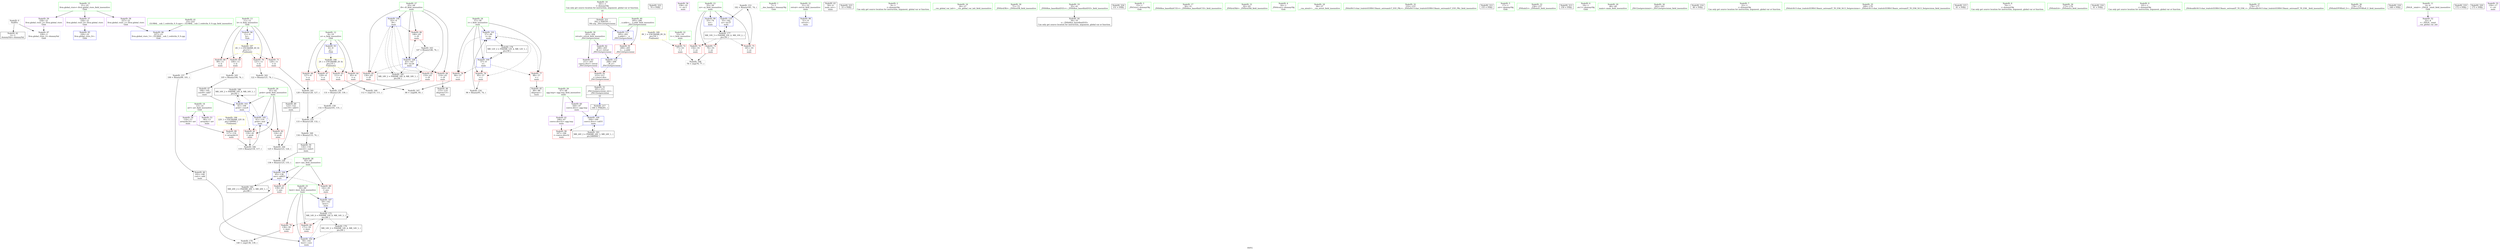 digraph "SVFG" {
	label="SVFG";

	Node0x5635bbb99bc0 [shape=record,color=grey,label="{NodeID: 0\nNullPtr}"];
	Node0x5635bbb99bc0 -> Node0x5635bbbb1070[style=solid];
	Node0x5635bbb99bc0 -> Node0x5635bbbb16e0[style=solid];
	Node0x5635bbbc26f0 [shape=record,color=black,label="{NodeID: 180\nMR_16V_2 = PHI(MR_16V_4, MR_16V_1, )\npts\{62 \}\n}"];
	Node0x5635bbbc26f0 -> Node0x5635bbbb1bf0[style=dashed];
	Node0x5635bbbb16e0 [shape=record,color=blue, style = dotted,label="{NodeID: 97\n228\<--3\nllvm.global_ctors_2\<--dummyVal\nGlob }"];
	Node0x5635bbbaf6c0 [shape=record,color=green,label="{NodeID: 14\n13\<--14\narr\<--arr_field_insensitive\nGlob }"];
	Node0x5635bbbaf6c0 -> Node0x5635bbbb29e0[style=solid];
	Node0x5635bbbaf6c0 -> Node0x5635bbbb2ab0[style=solid];
	Node0x5635bbbb62b0 [shape=record,color=blue,label="{NodeID: 111\n205\<--202\n__n.addr\<--__n\n_ZSt12setprecisioni\n}"];
	Node0x5635bbbb62b0 -> Node0x5635bbbb4950[style=dashed];
	Node0x5635bbbb0330 [shape=record,color=green,label="{NodeID: 28\n65\<--66\nans\<--ans_field_insensitive\nmain\n}"];
	Node0x5635bbbb0330 -> Node0x5635bbbb4610[style=solid];
	Node0x5635bbbb0330 -> Node0x5635bbbb46e0[style=solid];
	Node0x5635bbbb0330 -> Node0x5635bbbb5ea0[style=solid];
	Node0x5635bbbb1070 [shape=record,color=black,label="{NodeID: 42\n2\<--3\ndummyVal\<--dummyVal\n}"];
	Node0x5635bbbcf960 [shape=record,color=black,label="{NodeID: 222\n70 = PHI()\n}"];
	Node0x5635bbbb2c50 [shape=record,color=purple,label="{NodeID: 56\n158\<--19\n\<--.str.1\nmain\n}"];
	Node0x5635bbbb8e70 [shape=record,color=grey,label="{NodeID: 153\n182 = Binary(181, 74, )\n}"];
	Node0x5635bbbb8e70 -> Node0x5635bbbb61e0[style=solid];
	Node0x5635bbbb3840 [shape=record,color=red,label="{NodeID: 70\n121\<--11\n\<--b\nmain\n}"];
	Node0x5635bbbb3840 -> Node0x5635bbbb9bb0[style=solid];
	Node0x5635bbbba330 [shape=record,color=grey,label="{NodeID: 167\n86 = cmp(84, 85, )\n}"];
	Node0x5635bbbb43a0 [shape=record,color=red,label="{NodeID: 84\n114\<--63\n\<--i9\nmain\n}"];
	Node0x5635bbbb43a0 -> Node0x5635bbbb25d0[style=solid];
	Node0x5635bbb9b160 [shape=record,color=green,label="{NodeID: 1\n7\<--1\n__dso_handle\<--dummyObj\nGlob }"];
	Node0x5635bbbc2bf0 [shape=record,color=black,label="{NodeID: 181\nMR_18V_2 = PHI(MR_18V_4, MR_18V_1, )\npts\{64 \}\n}"];
	Node0x5635bbbc2bf0 -> Node0x5635bbbb1cc0[style=dashed];
	Node0x5635bbbb17e0 [shape=record,color=blue,label="{NodeID: 98\n51\<--9\nretval\<--\nmain\n}"];
	Node0x5635bbbaf780 [shape=record,color=green,label="{NodeID: 15\n21\<--25\nllvm.global_ctors\<--llvm.global_ctors_field_insensitive\nGlob }"];
	Node0x5635bbbaf780 -> Node0x5635bbbb2d20[style=solid];
	Node0x5635bbbaf780 -> Node0x5635bbbb2e20[style=solid];
	Node0x5635bbbaf780 -> Node0x5635bbbb2f20[style=solid];
	Node0x5635bbbb6380 [shape=record,color=blue,label="{NodeID: 112\n208\<--209\n_M_n\<--\n_ZSt12setprecisioni\n}"];
	Node0x5635bbbb6380 -> Node0x5635bbbb4a20[style=dashed];
	Node0x5635bbbb0400 [shape=record,color=green,label="{NodeID: 29\n67\<--68\nagg.tmp\<--agg.tmp_field_insensitive\nmain\n}"];
	Node0x5635bbbb0400 -> Node0x5635bbbb3020[style=solid];
	Node0x5635bbbb0400 -> Node0x5635bbbb30f0[style=solid];
	Node0x5635bbbb1170 [shape=record,color=black,label="{NodeID: 43\n50\<--9\nmain_ret\<--\nmain\n}"];
	Node0x5635bbbcfa60 [shape=record,color=black,label="{NodeID: 223\n33 = PHI()\n}"];
	Node0x5635bbbb2d20 [shape=record,color=purple,label="{NodeID: 57\n226\<--21\nllvm.global_ctors_0\<--llvm.global_ctors\nGlob }"];
	Node0x5635bbbb2d20 -> Node0x5635bbbb4cf0[style=solid];
	Node0x5635bbbb8fb0 [shape=record,color=grey,label="{NodeID: 154\n96 = Binary(95, 74, )\n}"];
	Node0x5635bbbb8fb0 -> Node0x5635bbbb1a50[style=solid];
	Node0x5635bbbb3910 [shape=record,color=red,label="{NodeID: 71\n126\<--11\n\<--b\nmain\n}"];
	Node0x5635bbbb3910 -> Node0x5635bbbb9a30[style=solid];
	Node0x5635bbbba4b0 [shape=record,color=grey,label="{NodeID: 168\n78 = cmp(76, 77, )\n}"];
	Node0x5635bbbb4470 [shape=record,color=red,label="{NodeID: 85\n130\<--63\n\<--i9\nmain\n}"];
	Node0x5635bbbb4470 -> Node0x5635bbbb9730[style=solid];
	Node0x5635bbb9b1f0 [shape=record,color=green,label="{NodeID: 2\n9\<--1\n\<--dummyObj\nCan only get source location for instruction, argument, global var or function.}"];
	Node0x5635bbbc30f0 [shape=record,color=black,label="{NodeID: 182\nMR_20V_2 = PHI(MR_20V_3, MR_20V_1, )\npts\{66 \}\n}"];
	Node0x5635bbbc30f0 -> Node0x5635bbbb5ea0[style=dashed];
	Node0x5635bbbc30f0 -> Node0x5635bbbc30f0[style=dashed];
	Node0x5635bbbb18b0 [shape=record,color=blue,label="{NodeID: 99\n55\<--74\nzz\<--\nmain\n}"];
	Node0x5635bbbb18b0 -> Node0x5635bbbc17f0[style=dashed];
	Node0x5635bbbaf880 [shape=record,color=green,label="{NodeID: 16\n26\<--27\n__cxx_global_var_init\<--__cxx_global_var_init_field_insensitive\n}"];
	Node0x5635bbbb5140 [shape=record,color=yellow,style=double,label="{NodeID: 196\n22V_1 = ENCHI(MR_22V_0)\npts\{140000 \}\nFun[main]}"];
	Node0x5635bbbb5140 -> Node0x5635bbbb47b0[style=dashed];
	Node0x5635bbbb04d0 [shape=record,color=green,label="{NodeID: 30\n71\<--72\n_ZNSirsERi\<--_ZNSirsERi_field_insensitive\n}"];
	Node0x5635bbbb1240 [shape=record,color=black,label="{NodeID: 44\n34\<--35\n\<--_ZNSt8ios_base4InitD1Ev\nCan only get source location for instruction, argument, global var or function.}"];
	Node0x5635bbbcfb60 [shape=record,color=black,label="{NodeID: 224\n151 = PHI()\n}"];
	Node0x5635bbbb2e20 [shape=record,color=purple,label="{NodeID: 58\n227\<--21\nllvm.global_ctors_1\<--llvm.global_ctors\nGlob }"];
	Node0x5635bbbb2e20 -> Node0x5635bbbb15e0[style=solid];
	Node0x5635bbbb9130 [shape=record,color=grey,label="{NodeID: 155\n133 = Binary(128, 132, )\n}"];
	Node0x5635bbbb9130 -> Node0x5635bbbb98b0[style=solid];
	Node0x5635bbbb39e0 [shape=record,color=red,label="{NodeID: 72\n77\<--53\n\<--t\nmain\n}"];
	Node0x5635bbbb39e0 -> Node0x5635bbbba4b0[style=solid];
	Node0x5635bbbba630 [shape=record,color=grey,label="{NodeID: 169\n112 = cmp(110, 111, )\n}"];
	Node0x5635bbbb4540 [shape=record,color=red,label="{NodeID: 86\n146\<--63\n\<--i9\nmain\n}"];
	Node0x5635bbbb4540 -> Node0x5635bbbb9d30[style=solid];
	Node0x5635bbb9a5d0 [shape=record,color=green,label="{NodeID: 3\n15\<--1\n_ZSt3cin\<--dummyObj\nGlob }"];
	Node0x5635bbbc35f0 [shape=record,color=black,label="{NodeID: 183\nMR_24V_2 = PHI(MR_24V_3, MR_24V_1, )\npts\{680000 \}\n}"];
	Node0x5635bbbc35f0 -> Node0x5635bbbb6110[style=dashed];
	Node0x5635bbbb1980 [shape=record,color=blue,label="{NodeID: 100\n57\<--9\ni\<--\nmain\n}"];
	Node0x5635bbbb1980 -> Node0x5635bbbb3d20[style=dashed];
	Node0x5635bbbb1980 -> Node0x5635bbbb3df0[style=dashed];
	Node0x5635bbbb1980 -> Node0x5635bbbb3ec0[style=dashed];
	Node0x5635bbbb1980 -> Node0x5635bbbb1a50[style=dashed];
	Node0x5635bbbb1980 -> Node0x5635bbbc1cf0[style=dashed];
	Node0x5635bbbaf980 [shape=record,color=green,label="{NodeID: 17\n30\<--31\n_ZNSt8ios_base4InitC1Ev\<--_ZNSt8ios_base4InitC1Ev_field_insensitive\n}"];
	Node0x5635bbbb05d0 [shape=record,color=green,label="{NodeID: 31\n92\<--93\n_ZNSirsERd\<--_ZNSirsERd_field_insensitive\n}"];
	Node0x5635bbbb1340 [shape=record,color=black,label="{NodeID: 45\n89\<--88\nidxprom\<--\nmain\n}"];
	Node0x5635bbbb2f20 [shape=record,color=purple,label="{NodeID: 59\n228\<--21\nllvm.global_ctors_2\<--llvm.global_ctors\nGlob }"];
	Node0x5635bbbb2f20 -> Node0x5635bbbb16e0[style=solid];
	Node0x5635bbbb92b0 [shape=record,color=grey,label="{NodeID: 156\n136 = Binary(125, 135, )\n}"];
	Node0x5635bbbb92b0 -> Node0x5635bbbb5ea0[style=solid];
	Node0x5635bbbb3ab0 [shape=record,color=red,label="{NodeID: 73\n76\<--55\n\<--zz\nmain\n}"];
	Node0x5635bbbb3ab0 -> Node0x5635bbbba4b0[style=solid];
	Node0x5635bbbba7b0 [shape=record,color=grey,label="{NodeID: 170\n140 = cmp(138, 139, )\n}"];
	Node0x5635bbbb4610 [shape=record,color=red,label="{NodeID: 87\n139\<--65\n\<--ans\nmain\n}"];
	Node0x5635bbbb4610 -> Node0x5635bbbba7b0[style=solid];
	Node0x5635bbb9a660 [shape=record,color=green,label="{NodeID: 4\n16\<--1\n_ZSt4cout\<--dummyObj\nGlob }"];
	Node0x5635bbbb1a50 [shape=record,color=blue,label="{NodeID: 101\n57\<--96\ni\<--inc\nmain\n}"];
	Node0x5635bbbb1a50 -> Node0x5635bbbb3d20[style=dashed];
	Node0x5635bbbb1a50 -> Node0x5635bbbb3df0[style=dashed];
	Node0x5635bbbb1a50 -> Node0x5635bbbb3ec0[style=dashed];
	Node0x5635bbbb1a50 -> Node0x5635bbbb1a50[style=dashed];
	Node0x5635bbbb1a50 -> Node0x5635bbbc1cf0[style=dashed];
	Node0x5635bbbafa80 [shape=record,color=green,label="{NodeID: 18\n36\<--37\n__cxa_atexit\<--__cxa_atexit_field_insensitive\n}"];
	Node0x5635bbbb06d0 [shape=record,color=green,label="{NodeID: 32\n152\<--153\n_ZStlsISt11char_traitsIcEERSt13basic_ostreamIcT_ES5_PKc\<--_ZStlsISt11char_traitsIcEERSt13basic_ostreamIcT_ES5_PKc_field_insensitive\n}"];
	Node0x5635bbbcec70 [shape=record,color=black,label="{NodeID: 212\n155 = PHI()\n}"];
	Node0x5635bbbb1410 [shape=record,color=black,label="{NodeID: 46\n102\<--100\nconv\<--add\nmain\n}"];
	Node0x5635bbbb1410 -> Node0x5635bbbb1b20[style=solid];
	Node0x5635bbbb3020 [shape=record,color=purple,label="{NodeID: 60\n164\<--67\ncoerce.dive\<--agg.tmp\nmain\n}"];
	Node0x5635bbbb3020 -> Node0x5635bbbb6110[style=solid];
	Node0x5635bbbb9430 [shape=record,color=grey,label="{NodeID: 157\n100 = Binary(99, 101, )\n}"];
	Node0x5635bbbb9430 -> Node0x5635bbbb1410[style=solid];
	Node0x5635bbbb3b80 [shape=record,color=red,label="{NodeID: 74\n154\<--55\n\<--zz\nmain\n}"];
	Node0x5635bbbb46e0 [shape=record,color=red,label="{NodeID: 88\n142\<--65\n\<--ans\nmain\n}"];
	Node0x5635bbbb46e0 -> Node0x5635bbbb5f70[style=solid];
	Node0x5635bbb9a6f0 [shape=record,color=green,label="{NodeID: 5\n17\<--1\n.str\<--dummyObj\nGlob }"];
	Node0x5635bbbb1b20 [shape=record,color=blue,label="{NodeID: 102\n59\<--102\nbest\<--conv\nmain\n}"];
	Node0x5635bbbb1b20 -> Node0x5635bbbbfef0[style=dashed];
	Node0x5635bbbafb80 [shape=record,color=green,label="{NodeID: 19\n35\<--41\n_ZNSt8ios_base4InitD1Ev\<--_ZNSt8ios_base4InitD1Ev_field_insensitive\n}"];
	Node0x5635bbbafb80 -> Node0x5635bbbb1240[style=solid];
	Node0x5635bbbb07d0 [shape=record,color=green,label="{NodeID: 33\n156\<--157\n_ZNSolsEi\<--_ZNSolsEi_field_insensitive\n}"];
	Node0x5635bb993ea0 [shape=record,color=black,label="{NodeID: 213\n159 = PHI()\n}"];
	Node0x5635bbbb14e0 [shape=record,color=black,label="{NodeID: 47\n106\<--105\nconv8\<--add7\nmain\n}"];
	Node0x5635bbbb14e0 -> Node0x5635bbbb1bf0[style=solid];
	Node0x5635bbbb30f0 [shape=record,color=purple,label="{NodeID: 61\n166\<--67\ncoerce.dive32\<--agg.tmp\nmain\n}"];
	Node0x5635bbbb30f0 -> Node0x5635bbbb4880[style=solid];
	Node0x5635bbbb95b0 [shape=record,color=grey,label="{NodeID: 158\n132 = Binary(101, 131, )\n}"];
	Node0x5635bbbb95b0 -> Node0x5635bbbb9130[style=solid];
	Node0x5635bbbb3c50 [shape=record,color=red,label="{NodeID: 75\n181\<--55\n\<--zz\nmain\n}"];
	Node0x5635bbbb3c50 -> Node0x5635bbbb8e70[style=solid];
	Node0x5635bbbbfef0 [shape=record,color=black,label="{NodeID: 172\nMR_14V_4 = PHI(MR_14V_6, MR_14V_3, )\npts\{60 \}\n}"];
	Node0x5635bbbbfef0 -> Node0x5635bbbb3f90[style=dashed];
	Node0x5635bbbbfef0 -> Node0x5635bbbb4060[style=dashed];
	Node0x5635bbbbfef0 -> Node0x5635bbbb5f70[style=dashed];
	Node0x5635bbbbfef0 -> Node0x5635bbbbfef0[style=dashed];
	Node0x5635bbbbfef0 -> Node0x5635bbbc21f0[style=dashed];
	Node0x5635bbbb47b0 [shape=record,color=red,label="{NodeID: 89\n117\<--116\n\<--arrayidx14\nmain\n}"];
	Node0x5635bbbb47b0 -> Node0x5635bbbba1b0[style=solid];
	Node0x5635bbb9a780 [shape=record,color=green,label="{NodeID: 6\n19\<--1\n.str.1\<--dummyObj\nGlob }"];
	Node0x5635bbbc46f0 [shape=record,color=yellow,style=double,label="{NodeID: 186\n2V_1 = ENCHI(MR_2V_0)\npts\{10 \}\nFun[main]}"];
	Node0x5635bbbc46f0 -> Node0x5635bbbb3360[style=dashed];
	Node0x5635bbbc46f0 -> Node0x5635bbbb3430[style=dashed];
	Node0x5635bbbc46f0 -> Node0x5635bbbb3500[style=dashed];
	Node0x5635bbbc46f0 -> Node0x5635bbbb35d0[style=dashed];
	Node0x5635bbbb1bf0 [shape=record,color=blue,label="{NodeID: 103\n61\<--106\nprob\<--conv8\nmain\n}"];
	Node0x5635bbbb1bf0 -> Node0x5635bbbb4130[style=dashed];
	Node0x5635bbbb1bf0 -> Node0x5635bbbb5dd0[style=dashed];
	Node0x5635bbbb1bf0 -> Node0x5635bbbc26f0[style=dashed];
	Node0x5635bbbafc80 [shape=record,color=green,label="{NodeID: 20\n48\<--49\nmain\<--main_field_insensitive\n}"];
	Node0x5635bbbb08d0 [shape=record,color=green,label="{NodeID: 34\n162\<--163\n_ZSt12setprecisioni\<--_ZSt12setprecisioni_field_insensitive\n}"];
	Node0x5635bbbce0c0 [shape=record,color=black,label="{NodeID: 214\n80 = PHI()\n}"];
	Node0x5635bbbb25d0 [shape=record,color=black,label="{NodeID: 48\n115\<--114\nidxprom13\<--\nmain\n}"];
	Node0x5635bbbb31c0 [shape=record,color=purple,label="{NodeID: 62\n208\<--203\n_M_n\<--retval\n_ZSt12setprecisioni\n}"];
	Node0x5635bbbb31c0 -> Node0x5635bbbb6380[style=solid];
	Node0x5635bbbb9730 [shape=record,color=grey,label="{NodeID: 159\n131 = Binary(129, 130, )\n}"];
	Node0x5635bbbb9730 -> Node0x5635bbbb95b0[style=solid];
	Node0x5635bbbb3d20 [shape=record,color=red,label="{NodeID: 76\n84\<--57\n\<--i\nmain\n}"];
	Node0x5635bbbb3d20 -> Node0x5635bbbba330[style=solid];
	Node0x5635bbbb4880 [shape=record,color=red,label="{NodeID: 90\n167\<--166\n\<--coerce.dive32\nmain\n}"];
	Node0x5635bbbaf2d0 [shape=record,color=green,label="{NodeID: 7\n22\<--1\n\<--dummyObj\nCan only get source location for instruction, argument, global var or function.}"];
	Node0x5635bbbc4800 [shape=record,color=yellow,style=double,label="{NodeID: 187\n4V_1 = ENCHI(MR_4V_0)\npts\{12 \}\nFun[main]}"];
	Node0x5635bbbc4800 -> Node0x5635bbbb36a0[style=dashed];
	Node0x5635bbbc4800 -> Node0x5635bbbb3770[style=dashed];
	Node0x5635bbbc4800 -> Node0x5635bbbb3840[style=dashed];
	Node0x5635bbbc4800 -> Node0x5635bbbb3910[style=dashed];
	Node0x5635bbbb1cc0 [shape=record,color=blue,label="{NodeID: 104\n63\<--9\ni9\<--\nmain\n}"];
	Node0x5635bbbb1cc0 -> Node0x5635bbbb42d0[style=dashed];
	Node0x5635bbbb1cc0 -> Node0x5635bbbb43a0[style=dashed];
	Node0x5635bbbb1cc0 -> Node0x5635bbbb4470[style=dashed];
	Node0x5635bbbb1cc0 -> Node0x5635bbbb4540[style=dashed];
	Node0x5635bbbb1cc0 -> Node0x5635bbbb6040[style=dashed];
	Node0x5635bbbb1cc0 -> Node0x5635bbbc2bf0[style=dashed];
	Node0x5635bbbafd80 [shape=record,color=green,label="{NodeID: 21\n51\<--52\nretval\<--retval_field_insensitive\nmain\n}"];
	Node0x5635bbbafd80 -> Node0x5635bbbb17e0[style=solid];
	Node0x5635bbbb09d0 [shape=record,color=green,label="{NodeID: 35\n169\<--170\n_ZStlsIcSt11char_traitsIcEERSt13basic_ostreamIT_T0_ES6_St13_Setprecision\<--_ZStlsIcSt11char_traitsIcEERSt13basic_ostreamIT_T0_ES6_St13_Setprecision_field_insensitive\n}"];
	Node0x5635bbbce1c0 [shape=record,color=black,label="{NodeID: 215\n81 = PHI()\n}"];
	Node0x5635bbbb26a0 [shape=record,color=black,label="{NodeID: 49\n123\<--122\nconv16\<--add15\nmain\n}"];
	Node0x5635bbbb26a0 -> Node0x5635bbbb9eb0[style=solid];
	Node0x5635bbbb3290 [shape=record,color=purple,label="{NodeID: 63\n211\<--203\ncoerce.dive\<--retval\n_ZSt12setprecisioni\n}"];
	Node0x5635bbbb3290 -> Node0x5635bbbb4a20[style=solid];
	Node0x5635bbbb98b0 [shape=record,color=grey,label="{NodeID: 160\n134 = Binary(133, 74, )\n}"];
	Node0x5635bbbb98b0 -> Node0x5635bbbb2770[style=solid];
	Node0x5635bbbb3df0 [shape=record,color=red,label="{NodeID: 77\n88\<--57\n\<--i\nmain\n}"];
	Node0x5635bbbb3df0 -> Node0x5635bbbb1340[style=solid];
	Node0x5635bbbb4950 [shape=record,color=red,label="{NodeID: 91\n209\<--205\n\<--__n.addr\n_ZSt12setprecisioni\n}"];
	Node0x5635bbbb4950 -> Node0x5635bbbb6380[style=solid];
	Node0x5635bbbaf360 [shape=record,color=green,label="{NodeID: 8\n74\<--1\n\<--dummyObj\nCan only get source location for instruction, argument, global var or function.}"];
	Node0x5635bbbb5dd0 [shape=record,color=blue,label="{NodeID: 105\n61\<--119\nprob\<--mul\nmain\n}"];
	Node0x5635bbbb5dd0 -> Node0x5635bbbb4130[style=dashed];
	Node0x5635bbbb5dd0 -> Node0x5635bbbb4200[style=dashed];
	Node0x5635bbbb5dd0 -> Node0x5635bbbb5dd0[style=dashed];
	Node0x5635bbbb5dd0 -> Node0x5635bbbc26f0[style=dashed];
	Node0x5635bbbafe50 [shape=record,color=green,label="{NodeID: 22\n53\<--54\nt\<--t_field_insensitive\nmain\n}"];
	Node0x5635bbbafe50 -> Node0x5635bbbb39e0[style=solid];
	Node0x5635bbbb0ad0 [shape=record,color=green,label="{NodeID: 36\n173\<--174\n_ZNSolsEd\<--_ZNSolsEd_field_insensitive\n}"];
	Node0x5635bbbce290 [shape=record,color=black,label="{NodeID: 216\n91 = PHI()\n}"];
	Node0x5635bbbb2770 [shape=record,color=black,label="{NodeID: 50\n135\<--134\nconv22\<--sub21\nmain\n}"];
	Node0x5635bbbb2770 -> Node0x5635bbbb92b0[style=solid];
	Node0x5635bbbb3360 [shape=record,color=red,label="{NodeID: 64\n85\<--8\n\<--a\nmain\n}"];
	Node0x5635bbbb3360 -> Node0x5635bbbba330[style=solid];
	Node0x5635bbbb9a30 [shape=record,color=grey,label="{NodeID: 161\n128 = Binary(126, 127, )\n}"];
	Node0x5635bbbb9a30 -> Node0x5635bbbb9130[style=solid];
	Node0x5635bbbb3ec0 [shape=record,color=red,label="{NodeID: 78\n95\<--57\n\<--i\nmain\n}"];
	Node0x5635bbbb3ec0 -> Node0x5635bbbb8fb0[style=solid];
	Node0x5635bbbb4a20 [shape=record,color=red,label="{NodeID: 92\n212\<--211\n\<--coerce.dive\n_ZSt12setprecisioni\n}"];
	Node0x5635bbbb4a20 -> Node0x5635bbbb2840[style=solid];
	Node0x5635bbbaf3f0 [shape=record,color=green,label="{NodeID: 9\n101\<--1\n\<--dummyObj\nCan only get source location for instruction, argument, global var or function.}"];
	Node0x5635bbbc49c0 [shape=record,color=yellow,style=double,label="{NodeID: 189\n8V_1 = ENCHI(MR_8V_0)\npts\{54 \}\nFun[main]}"];
	Node0x5635bbbc49c0 -> Node0x5635bbbb39e0[style=dashed];
	Node0x5635bbbb5ea0 [shape=record,color=blue,label="{NodeID: 106\n65\<--136\nans\<--add23\nmain\n}"];
	Node0x5635bbbb5ea0 -> Node0x5635bbbb4610[style=dashed];
	Node0x5635bbbb5ea0 -> Node0x5635bbbb46e0[style=dashed];
	Node0x5635bbbb5ea0 -> Node0x5635bbbb5ea0[style=dashed];
	Node0x5635bbbb5ea0 -> Node0x5635bbbc30f0[style=dashed];
	Node0x5635bbbaff20 [shape=record,color=green,label="{NodeID: 23\n55\<--56\nzz\<--zz_field_insensitive\nmain\n}"];
	Node0x5635bbbaff20 -> Node0x5635bbbb3ab0[style=solid];
	Node0x5635bbbaff20 -> Node0x5635bbbb3b80[style=solid];
	Node0x5635bbbaff20 -> Node0x5635bbbb3c50[style=solid];
	Node0x5635bbbaff20 -> Node0x5635bbbb18b0[style=solid];
	Node0x5635bbbaff20 -> Node0x5635bbbb61e0[style=solid];
	Node0x5635bbbb0bd0 [shape=record,color=green,label="{NodeID: 37\n176\<--177\n_ZSt4endlIcSt11char_traitsIcEERSt13basic_ostreamIT_T0_ES6_\<--_ZSt4endlIcSt11char_traitsIcEERSt13basic_ostreamIT_T0_ES6__field_insensitive\n}"];
	Node0x5635bbbcf010 [shape=record,color=black,label="{NodeID: 217\n160 = PHI(201, )\n}"];
	Node0x5635bbbcf010 -> Node0x5635bbbb6110[style=solid];
	Node0x5635bbbb2840 [shape=record,color=black,label="{NodeID: 51\n201\<--212\n_ZSt12setprecisioni_ret\<--\n_ZSt12setprecisioni\n|{<s0>10}}"];
	Node0x5635bbbb2840:s0 -> Node0x5635bbbcf010[style=solid,color=blue];
	Node0x5635bbbb3430 [shape=record,color=red,label="{NodeID: 65\n111\<--8\n\<--a\nmain\n}"];
	Node0x5635bbbb3430 -> Node0x5635bbbba630[style=solid];
	Node0x5635bbbb9bb0 [shape=record,color=grey,label="{NodeID: 162\n122 = Binary(121, 74, )\n}"];
	Node0x5635bbbb9bb0 -> Node0x5635bbbb26a0[style=solid];
	Node0x5635bbbb3f90 [shape=record,color=red,label="{NodeID: 79\n138\<--59\n\<--best\nmain\n}"];
	Node0x5635bbbb3f90 -> Node0x5635bbbba7b0[style=solid];
	Node0x5635bbbb4af0 [shape=record,color=blue,label="{NodeID: 93\n8\<--9\na\<--\nGlob }"];
	Node0x5635bbbb4af0 -> Node0x5635bbbc46f0[style=dashed];
	Node0x5635bbbaf480 [shape=record,color=green,label="{NodeID: 10\n161\<--1\n\<--dummyObj\nCan only get source location for instruction, argument, global var or function.|{<s0>10}}"];
	Node0x5635bbbaf480:s0 -> Node0x5635bbbcf470[style=solid,color=red];
	Node0x5635bbbb5f70 [shape=record,color=blue,label="{NodeID: 107\n59\<--142\nbest\<--\nmain\n}"];
	Node0x5635bbbb5f70 -> Node0x5635bbbbfef0[style=dashed];
	Node0x5635bbbafff0 [shape=record,color=green,label="{NodeID: 24\n57\<--58\ni\<--i_field_insensitive\nmain\n}"];
	Node0x5635bbbafff0 -> Node0x5635bbbb3d20[style=solid];
	Node0x5635bbbafff0 -> Node0x5635bbbb3df0[style=solid];
	Node0x5635bbbafff0 -> Node0x5635bbbb3ec0[style=solid];
	Node0x5635bbbafff0 -> Node0x5635bbbb1980[style=solid];
	Node0x5635bbbafff0 -> Node0x5635bbbb1a50[style=solid];
	Node0x5635bbbb0cd0 [shape=record,color=green,label="{NodeID: 38\n178\<--179\n_ZNSolsEPFRSoS_E\<--_ZNSolsEPFRSoS_E_field_insensitive\n}"];
	Node0x5635bbbcf200 [shape=record,color=black,label="{NodeID: 218\n168 = PHI()\n}"];
	Node0x5635bbbb2910 [shape=record,color=purple,label="{NodeID: 52\n32\<--4\n\<--_ZStL8__ioinit\n__cxx_global_var_init\n}"];
	Node0x5635bbbb3500 [shape=record,color=red,label="{NodeID: 66\n127\<--8\n\<--a\nmain\n}"];
	Node0x5635bbbb3500 -> Node0x5635bbbb9a30[style=solid];
	Node0x5635bbbb9d30 [shape=record,color=grey,label="{NodeID: 163\n147 = Binary(146, 74, )\n}"];
	Node0x5635bbbb9d30 -> Node0x5635bbbb6040[style=solid];
	Node0x5635bbbb4060 [shape=record,color=red,label="{NodeID: 80\n171\<--59\n\<--best\nmain\n}"];
	Node0x5635bbbc17f0 [shape=record,color=black,label="{NodeID: 177\nMR_10V_3 = PHI(MR_10V_4, MR_10V_2, )\npts\{56 \}\n}"];
	Node0x5635bbbc17f0 -> Node0x5635bbbb3ab0[style=dashed];
	Node0x5635bbbc17f0 -> Node0x5635bbbb3b80[style=dashed];
	Node0x5635bbbc17f0 -> Node0x5635bbbb3c50[style=dashed];
	Node0x5635bbbc17f0 -> Node0x5635bbbb61e0[style=dashed];
	Node0x5635bbbb4bf0 [shape=record,color=blue,label="{NodeID: 94\n11\<--9\nb\<--\nGlob }"];
	Node0x5635bbbb4bf0 -> Node0x5635bbbc4800[style=dashed];
	Node0x5635bbbaf510 [shape=record,color=green,label="{NodeID: 11\n4\<--6\n_ZStL8__ioinit\<--_ZStL8__ioinit_field_insensitive\nGlob }"];
	Node0x5635bbbaf510 -> Node0x5635bbbb2910[style=solid];
	Node0x5635bbbb6040 [shape=record,color=blue,label="{NodeID: 108\n63\<--147\ni9\<--inc26\nmain\n}"];
	Node0x5635bbbb6040 -> Node0x5635bbbb42d0[style=dashed];
	Node0x5635bbbb6040 -> Node0x5635bbbb43a0[style=dashed];
	Node0x5635bbbb6040 -> Node0x5635bbbb4470[style=dashed];
	Node0x5635bbbb6040 -> Node0x5635bbbb4540[style=dashed];
	Node0x5635bbbb6040 -> Node0x5635bbbb6040[style=dashed];
	Node0x5635bbbb6040 -> Node0x5635bbbc2bf0[style=dashed];
	Node0x5635bbbb00c0 [shape=record,color=green,label="{NodeID: 25\n59\<--60\nbest\<--best_field_insensitive\nmain\n}"];
	Node0x5635bbbb00c0 -> Node0x5635bbbb3f90[style=solid];
	Node0x5635bbbb00c0 -> Node0x5635bbbb4060[style=solid];
	Node0x5635bbbb00c0 -> Node0x5635bbbb1b20[style=solid];
	Node0x5635bbbb00c0 -> Node0x5635bbbb5f70[style=solid];
	Node0x5635bbbb0dd0 [shape=record,color=green,label="{NodeID: 39\n203\<--204\nretval\<--retval_field_insensitive\n_ZSt12setprecisioni\n}"];
	Node0x5635bbbb0dd0 -> Node0x5635bbbb31c0[style=solid];
	Node0x5635bbbb0dd0 -> Node0x5635bbbb3290[style=solid];
	Node0x5635bbbcf2d0 [shape=record,color=black,label="{NodeID: 219\n172 = PHI()\n}"];
	Node0x5635bbbb29e0 [shape=record,color=purple,label="{NodeID: 53\n90\<--13\narrayidx\<--arr\nmain\n}"];
	Node0x5635bbbb35d0 [shape=record,color=red,label="{NodeID: 67\n129\<--8\n\<--a\nmain\n}"];
	Node0x5635bbbb35d0 -> Node0x5635bbbb9730[style=solid];
	Node0x5635bbbb9eb0 [shape=record,color=grey,label="{NodeID: 164\n125 = Binary(123, 124, )\n}"];
	Node0x5635bbbb9eb0 -> Node0x5635bbbb92b0[style=solid];
	Node0x5635bbbb4130 [shape=record,color=red,label="{NodeID: 81\n118\<--61\n\<--prob\nmain\n}"];
	Node0x5635bbbb4130 -> Node0x5635bbbba1b0[style=solid];
	Node0x5635bbbc1cf0 [shape=record,color=black,label="{NodeID: 178\nMR_12V_2 = PHI(MR_12V_4, MR_12V_1, )\npts\{58 \}\n}"];
	Node0x5635bbbc1cf0 -> Node0x5635bbbb1980[style=dashed];
	Node0x5635bbbb4cf0 [shape=record,color=blue,label="{NodeID: 95\n226\<--22\nllvm.global_ctors_0\<--\nGlob }"];
	Node0x5635bbbaf5a0 [shape=record,color=green,label="{NodeID: 12\n8\<--10\na\<--a_field_insensitive\nGlob }"];
	Node0x5635bbbaf5a0 -> Node0x5635bbbb3360[style=solid];
	Node0x5635bbbaf5a0 -> Node0x5635bbbb3430[style=solid];
	Node0x5635bbbaf5a0 -> Node0x5635bbbb3500[style=solid];
	Node0x5635bbbaf5a0 -> Node0x5635bbbb35d0[style=solid];
	Node0x5635bbbaf5a0 -> Node0x5635bbbb4af0[style=solid];
	Node0x5635bbbb6110 [shape=record,color=blue,label="{NodeID: 109\n164\<--160\ncoerce.dive\<--call31\nmain\n}"];
	Node0x5635bbbb6110 -> Node0x5635bbbb4880[style=dashed];
	Node0x5635bbbb6110 -> Node0x5635bbbc35f0[style=dashed];
	Node0x5635bbbb0190 [shape=record,color=green,label="{NodeID: 26\n61\<--62\nprob\<--prob_field_insensitive\nmain\n}"];
	Node0x5635bbbb0190 -> Node0x5635bbbb4130[style=solid];
	Node0x5635bbbb0190 -> Node0x5635bbbb4200[style=solid];
	Node0x5635bbbb0190 -> Node0x5635bbbb1bf0[style=solid];
	Node0x5635bbbb0190 -> Node0x5635bbbb5dd0[style=solid];
	Node0x5635bbbb0ea0 [shape=record,color=green,label="{NodeID: 40\n205\<--206\n__n.addr\<--__n.addr_field_insensitive\n_ZSt12setprecisioni\n}"];
	Node0x5635bbbb0ea0 -> Node0x5635bbbb4950[style=solid];
	Node0x5635bbbb0ea0 -> Node0x5635bbbb62b0[style=solid];
	Node0x5635bbbcf3a0 [shape=record,color=black,label="{NodeID: 220\n175 = PHI()\n}"];
	Node0x5635bbbb2ab0 [shape=record,color=purple,label="{NodeID: 54\n116\<--13\narrayidx14\<--arr\nmain\n}"];
	Node0x5635bbbb2ab0 -> Node0x5635bbbb47b0[style=solid];
	Node0x5635bbbb36a0 [shape=record,color=red,label="{NodeID: 68\n99\<--11\n\<--b\nmain\n}"];
	Node0x5635bbbb36a0 -> Node0x5635bbbb9430[style=solid];
	Node0x5635bbbba030 [shape=record,color=grey,label="{NodeID: 165\n105 = Binary(104, 74, )\n}"];
	Node0x5635bbbba030 -> Node0x5635bbbb14e0[style=solid];
	Node0x5635bbbb4200 [shape=record,color=red,label="{NodeID: 82\n124\<--61\n\<--prob\nmain\n}"];
	Node0x5635bbbb4200 -> Node0x5635bbbb9eb0[style=solid];
	Node0x5635bbbc21f0 [shape=record,color=black,label="{NodeID: 179\nMR_14V_2 = PHI(MR_14V_4, MR_14V_1, )\npts\{60 \}\n}"];
	Node0x5635bbbc21f0 -> Node0x5635bbbb1b20[style=dashed];
	Node0x5635bbbb15e0 [shape=record,color=blue,label="{NodeID: 96\n227\<--23\nllvm.global_ctors_1\<--_GLOBAL__sub_I_cedriclin_0_0.cpp\nGlob }"];
	Node0x5635bbbaf630 [shape=record,color=green,label="{NodeID: 13\n11\<--12\nb\<--b_field_insensitive\nGlob }"];
	Node0x5635bbbaf630 -> Node0x5635bbbb36a0[style=solid];
	Node0x5635bbbaf630 -> Node0x5635bbbb3770[style=solid];
	Node0x5635bbbaf630 -> Node0x5635bbbb3840[style=solid];
	Node0x5635bbbaf630 -> Node0x5635bbbb3910[style=solid];
	Node0x5635bbbaf630 -> Node0x5635bbbb4bf0[style=solid];
	Node0x5635bbbb61e0 [shape=record,color=blue,label="{NodeID: 110\n55\<--182\nzz\<--inc37\nmain\n}"];
	Node0x5635bbbb61e0 -> Node0x5635bbbc17f0[style=dashed];
	Node0x5635bbbb0260 [shape=record,color=green,label="{NodeID: 27\n63\<--64\ni9\<--i9_field_insensitive\nmain\n}"];
	Node0x5635bbbb0260 -> Node0x5635bbbb42d0[style=solid];
	Node0x5635bbbb0260 -> Node0x5635bbbb43a0[style=solid];
	Node0x5635bbbb0260 -> Node0x5635bbbb4470[style=solid];
	Node0x5635bbbb0260 -> Node0x5635bbbb4540[style=solid];
	Node0x5635bbbb0260 -> Node0x5635bbbb1cc0[style=solid];
	Node0x5635bbbb0260 -> Node0x5635bbbb6040[style=solid];
	Node0x5635bbbb0f70 [shape=record,color=green,label="{NodeID: 41\n23\<--222\n_GLOBAL__sub_I_cedriclin_0_0.cpp\<--_GLOBAL__sub_I_cedriclin_0_0.cpp_field_insensitive\n}"];
	Node0x5635bbbb0f70 -> Node0x5635bbbb15e0[style=solid];
	Node0x5635bbbcf470 [shape=record,color=black,label="{NodeID: 221\n202 = PHI(161, )\n0th arg _ZSt12setprecisioni }"];
	Node0x5635bbbcf470 -> Node0x5635bbbb62b0[style=solid];
	Node0x5635bbbb2b80 [shape=record,color=purple,label="{NodeID: 55\n150\<--17\n\<--.str\nmain\n}"];
	Node0x5635bbbb3770 [shape=record,color=red,label="{NodeID: 69\n104\<--11\n\<--b\nmain\n}"];
	Node0x5635bbbb3770 -> Node0x5635bbbba030[style=solid];
	Node0x5635bbbba1b0 [shape=record,color=grey,label="{NodeID: 166\n119 = Binary(118, 117, )\n}"];
	Node0x5635bbbba1b0 -> Node0x5635bbbb5dd0[style=solid];
	Node0x5635bbbb42d0 [shape=record,color=red,label="{NodeID: 83\n110\<--63\n\<--i9\nmain\n}"];
	Node0x5635bbbb42d0 -> Node0x5635bbbba630[style=solid];
}
